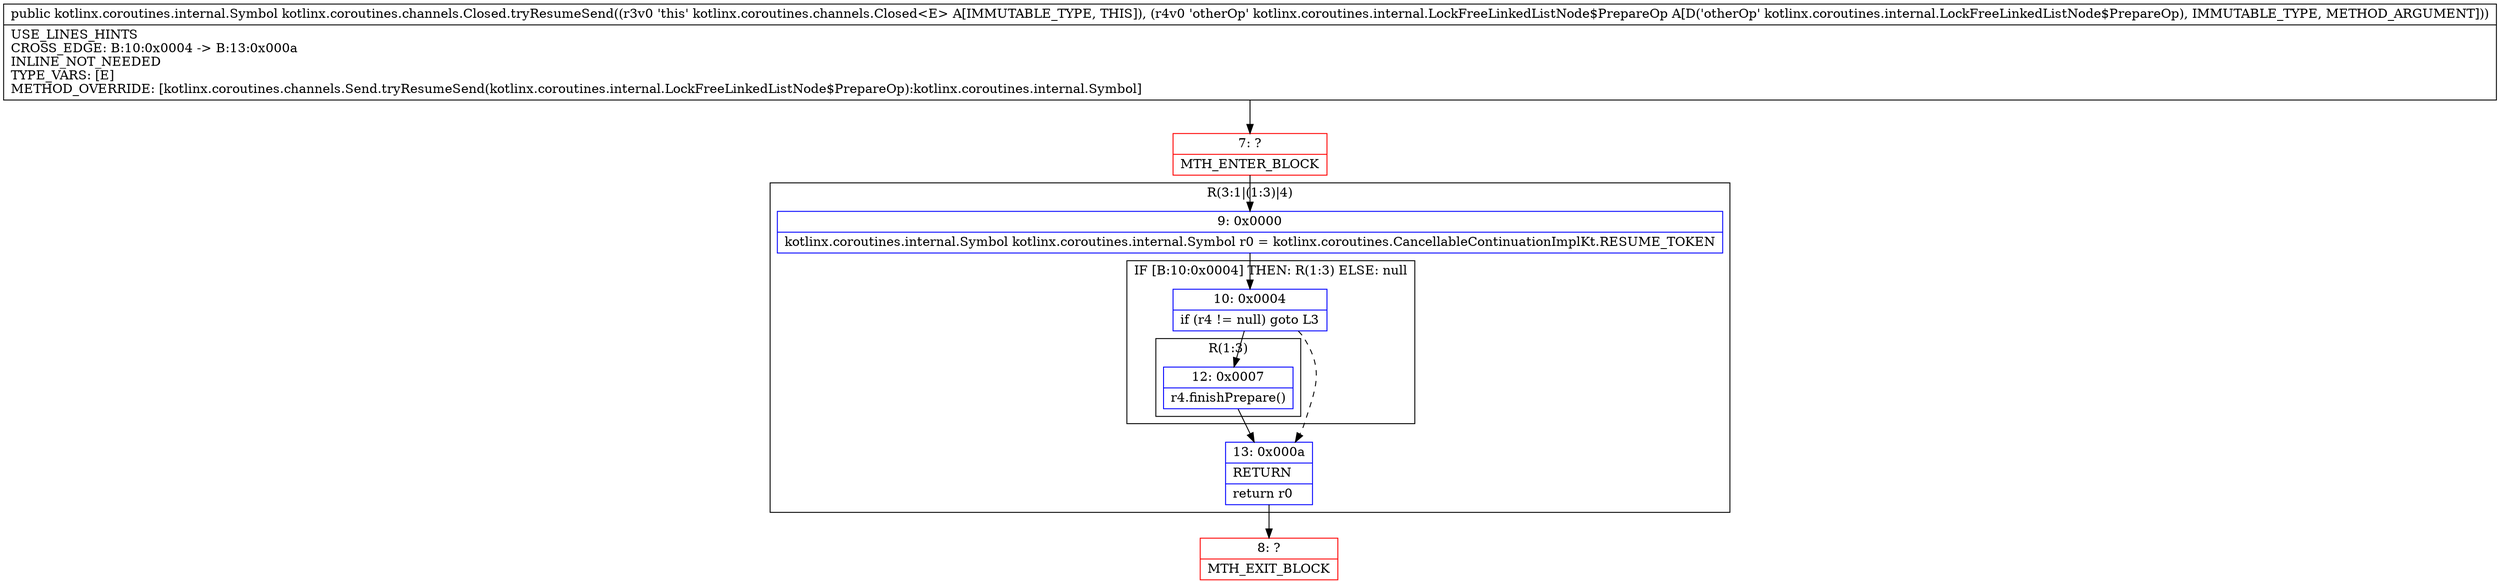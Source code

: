 digraph "CFG forkotlinx.coroutines.channels.Closed.tryResumeSend(Lkotlinx\/coroutines\/internal\/LockFreeLinkedListNode$PrepareOp;)Lkotlinx\/coroutines\/internal\/Symbol;" {
subgraph cluster_Region_434656202 {
label = "R(3:1|(1:3)|4)";
node [shape=record,color=blue];
Node_9 [shape=record,label="{9\:\ 0x0000|kotlinx.coroutines.internal.Symbol kotlinx.coroutines.internal.Symbol r0 = kotlinx.coroutines.CancellableContinuationImplKt.RESUME_TOKEN\l}"];
subgraph cluster_IfRegion_1825494601 {
label = "IF [B:10:0x0004] THEN: R(1:3) ELSE: null";
node [shape=record,color=blue];
Node_10 [shape=record,label="{10\:\ 0x0004|if (r4 != null) goto L3\l}"];
subgraph cluster_Region_1432149072 {
label = "R(1:3)";
node [shape=record,color=blue];
Node_12 [shape=record,label="{12\:\ 0x0007|r4.finishPrepare()\l}"];
}
}
Node_13 [shape=record,label="{13\:\ 0x000a|RETURN\l|return r0\l}"];
}
Node_7 [shape=record,color=red,label="{7\:\ ?|MTH_ENTER_BLOCK\l}"];
Node_8 [shape=record,color=red,label="{8\:\ ?|MTH_EXIT_BLOCK\l}"];
MethodNode[shape=record,label="{public kotlinx.coroutines.internal.Symbol kotlinx.coroutines.channels.Closed.tryResumeSend((r3v0 'this' kotlinx.coroutines.channels.Closed\<E\> A[IMMUTABLE_TYPE, THIS]), (r4v0 'otherOp' kotlinx.coroutines.internal.LockFreeLinkedListNode$PrepareOp A[D('otherOp' kotlinx.coroutines.internal.LockFreeLinkedListNode$PrepareOp), IMMUTABLE_TYPE, METHOD_ARGUMENT]))  | USE_LINES_HINTS\lCROSS_EDGE: B:10:0x0004 \-\> B:13:0x000a\lINLINE_NOT_NEEDED\lTYPE_VARS: [E]\lMETHOD_OVERRIDE: [kotlinx.coroutines.channels.Send.tryResumeSend(kotlinx.coroutines.internal.LockFreeLinkedListNode$PrepareOp):kotlinx.coroutines.internal.Symbol]\l}"];
MethodNode -> Node_7;Node_9 -> Node_10;
Node_10 -> Node_12;
Node_10 -> Node_13[style=dashed];
Node_12 -> Node_13;
Node_13 -> Node_8;
Node_7 -> Node_9;
}

